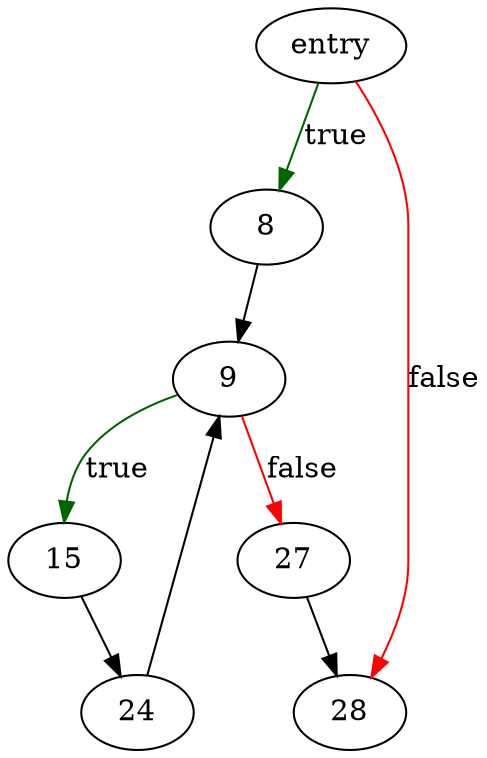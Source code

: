 digraph "heightOfExprList" {
	// Node definitions.
	2 [label=entry];
	8;
	9;
	15;
	24;
	27;
	28;

	// Edge definitions.
	2 -> 8 [
		color=darkgreen
		label=true
	];
	2 -> 28 [
		color=red
		label=false
	];
	8 -> 9;
	9 -> 15 [
		color=darkgreen
		label=true
	];
	9 -> 27 [
		color=red
		label=false
	];
	15 -> 24;
	24 -> 9;
	27 -> 28;
}